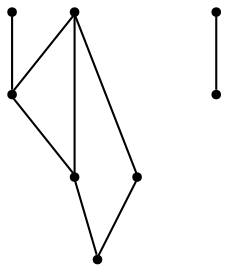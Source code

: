 graph {
  node [shape=point,comment="{\"directed\":false,\"doi\":\"10.1007/978-3-030-04414-5_3\",\"figure\":\"3 (2)\"}"]

  v0 [pos="439.8669339081921,2037.1027079629594"]
  v1 [pos="439.8669339081921,1840.3259919236373"]
  v2 [pos="341.47835567992166,2037.1027079629594"]
  v3 [pos="341.47835567992166,1840.3259919236373"]
  v4 [pos="341.4773064710297,2037.1016905607453"]
  v5 [pos="341.4773064710297,1840.3228125417181"]
  v6 [pos="243.08872824275926,2037.1027079629594"]
  v7 [pos="243.08872824275926,1840.3259919236373"]

  v0 -- v1 [id="-1",pos="439.8669339081921,2037.1027079629594 439.8669339081921,1840.3259919236373 439.8669339081921,1840.3259919236373 439.8669339081921,1840.3259919236373"]
  v6 -- v7 [id="-3",pos="243.08872824275926,2037.1027079629594 243.08872824275926,1840.3259919236373 243.08872824275926,1840.3259919236373 243.08872824275926,1840.3259919236373"]
  v4 -- v2 [id="-6",pos="341.4773064710297,2037.1016905607453 341.47835567992166,2037.1027079629594 341.47835567992166,2037.1027079629594 341.47835567992166,2037.1027079629594"]
  v4 -- v5 [id="-7",pos="341.4773064710297,2037.1016905607453 341.4773064710297,1840.3228125417181 341.4773064710297,1840.3228125417181 341.4773064710297,1840.3228125417181"]
  v5 -- v3 [id="-8",pos="341.4773064710297,1840.3228125417181 341.47835567992166,1840.3259919236373 341.47835567992166,1840.3259919236373 341.47835567992166,1840.3259919236373"]
  v4 -- v1 [id="-9",pos="341.4773064710297,2037.1016905607453 439.8669339081921,1840.3259919236373 439.8669339081921,1840.3259919236373 439.8669339081921,1840.3259919236373"]
  v2 -- v3 [id="-10",pos="341.47835567992166,2037.1027079629594 341.47835567992166,1840.3259919236373 341.47835567992166,1840.3259919236373 341.47835567992166,1840.3259919236373"]
  v1 -- v2 [id="-15",pos="439.8669339081921,1840.3259919236373 341.47835567992166,2037.1027079629594 341.47835567992166,2037.1027079629594 341.47835567992166,2037.1027079629594"]
}